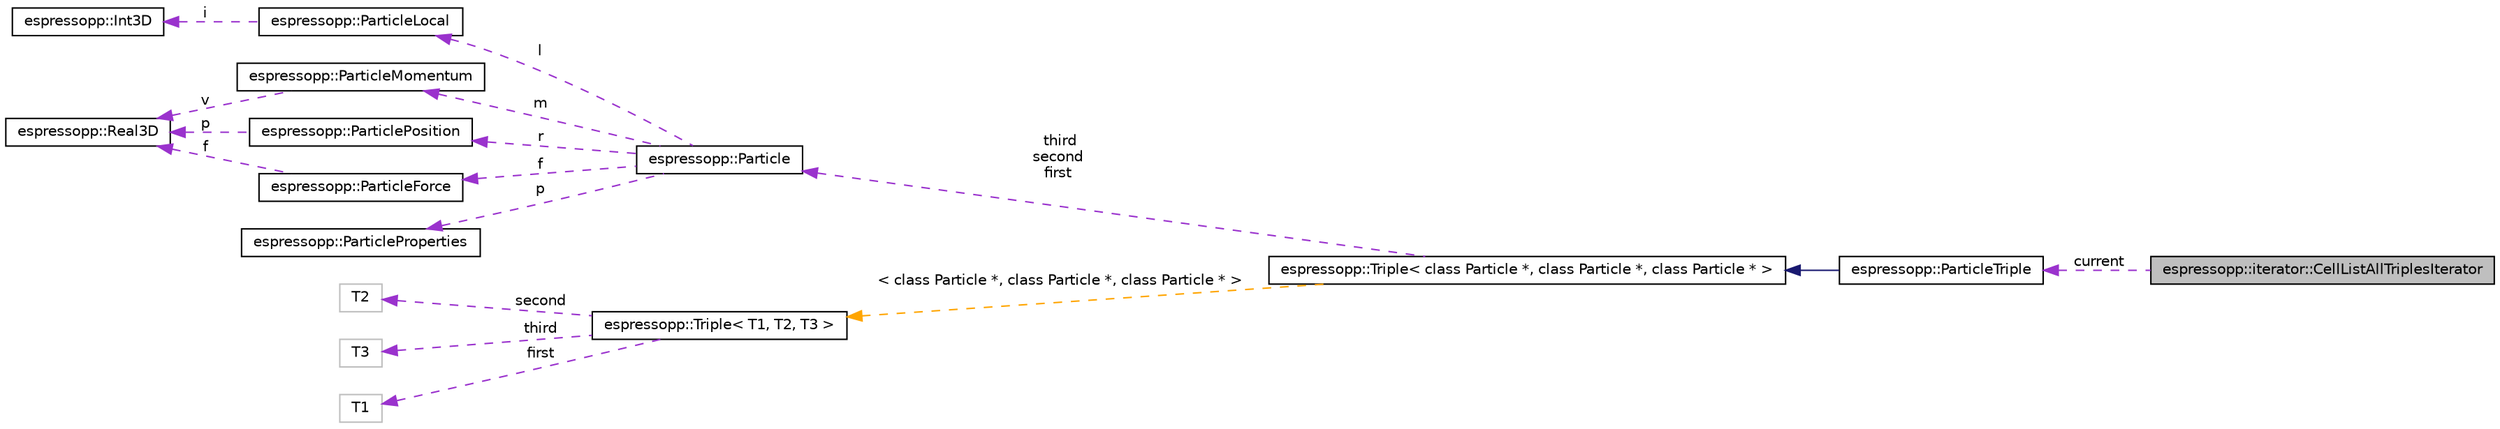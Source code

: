 digraph G
{
  edge [fontname="Helvetica",fontsize="10",labelfontname="Helvetica",labelfontsize="10"];
  node [fontname="Helvetica",fontsize="10",shape=record];
  rankdir="LR";
  Node1 [label="espressopp::iterator::CellListAllTriplesIterator",height=0.2,width=0.4,color="black", fillcolor="grey75", style="filled" fontcolor="black"];
  Node2 -> Node1 [dir="back",color="darkorchid3",fontsize="10",style="dashed",label=" current" ,fontname="Helvetica"];
  Node2 [label="espressopp::ParticleTriple",height=0.2,width=0.4,color="black", fillcolor="white", style="filled",URL="$classespressopp_1_1ParticleTriple.html"];
  Node3 -> Node2 [dir="back",color="midnightblue",fontsize="10",style="solid",fontname="Helvetica"];
  Node3 [label="espressopp::Triple\< class Particle *, class Particle *, class Particle * \>",height=0.2,width=0.4,color="black", fillcolor="white", style="filled",URL="$structespressopp_1_1Triple.html"];
  Node4 -> Node3 [dir="back",color="darkorchid3",fontsize="10",style="dashed",label=" third\nsecond\nfirst" ,fontname="Helvetica"];
  Node4 [label="espressopp::Particle",height=0.2,width=0.4,color="black", fillcolor="white", style="filled",URL="$structespressopp_1_1Particle.html"];
  Node5 -> Node4 [dir="back",color="darkorchid3",fontsize="10",style="dashed",label=" l" ,fontname="Helvetica"];
  Node5 [label="espressopp::ParticleLocal",height=0.2,width=0.4,color="black", fillcolor="white", style="filled",URL="$structespressopp_1_1ParticleLocal.html"];
  Node6 -> Node5 [dir="back",color="darkorchid3",fontsize="10",style="dashed",label=" i" ,fontname="Helvetica"];
  Node6 [label="espressopp::Int3D",height=0.2,width=0.4,color="black", fillcolor="white", style="filled",URL="$classespressopp_1_1Int3D.html"];
  Node7 -> Node4 [dir="back",color="darkorchid3",fontsize="10",style="dashed",label=" m" ,fontname="Helvetica"];
  Node7 [label="espressopp::ParticleMomentum",height=0.2,width=0.4,color="black", fillcolor="white", style="filled",URL="$structespressopp_1_1ParticleMomentum.html",tooltip="momentum-like properties"];
  Node8 -> Node7 [dir="back",color="darkorchid3",fontsize="10",style="dashed",label=" v" ,fontname="Helvetica"];
  Node8 [label="espressopp::Real3D",height=0.2,width=0.4,color="black", fillcolor="white", style="filled",URL="$classespressopp_1_1Real3D.html"];
  Node9 -> Node4 [dir="back",color="darkorchid3",fontsize="10",style="dashed",label=" p" ,fontname="Helvetica"];
  Node9 [label="espressopp::ParticleProperties",height=0.2,width=0.4,color="black", fillcolor="white", style="filled",URL="$structespressopp_1_1ParticleProperties.html"];
  Node10 -> Node4 [dir="back",color="darkorchid3",fontsize="10",style="dashed",label=" r" ,fontname="Helvetica"];
  Node10 [label="espressopp::ParticlePosition",height=0.2,width=0.4,color="black", fillcolor="white", style="filled",URL="$structespressopp_1_1ParticlePosition.html",tooltip="position-like properties"];
  Node8 -> Node10 [dir="back",color="darkorchid3",fontsize="10",style="dashed",label=" p" ,fontname="Helvetica"];
  Node11 -> Node4 [dir="back",color="darkorchid3",fontsize="10",style="dashed",label=" f" ,fontname="Helvetica"];
  Node11 [label="espressopp::ParticleForce",height=0.2,width=0.4,color="black", fillcolor="white", style="filled",URL="$structespressopp_1_1ParticleForce.html",tooltip="force-like properties"];
  Node8 -> Node11 [dir="back",color="darkorchid3",fontsize="10",style="dashed",label=" f" ,fontname="Helvetica"];
  Node12 -> Node3 [dir="back",color="orange",fontsize="10",style="dashed",label=" \< class Particle *, class Particle *, class Particle * \>" ,fontname="Helvetica"];
  Node12 [label="espressopp::Triple\< T1, T2, T3 \>",height=0.2,width=0.4,color="black", fillcolor="white", style="filled",URL="$structespressopp_1_1Triple.html"];
  Node13 -> Node12 [dir="back",color="darkorchid3",fontsize="10",style="dashed",label=" second" ,fontname="Helvetica"];
  Node13 [label="T2",height=0.2,width=0.4,color="grey75", fillcolor="white", style="filled"];
  Node14 -> Node12 [dir="back",color="darkorchid3",fontsize="10",style="dashed",label=" third" ,fontname="Helvetica"];
  Node14 [label="T3",height=0.2,width=0.4,color="grey75", fillcolor="white", style="filled"];
  Node15 -> Node12 [dir="back",color="darkorchid3",fontsize="10",style="dashed",label=" first" ,fontname="Helvetica"];
  Node15 [label="T1",height=0.2,width=0.4,color="grey75", fillcolor="white", style="filled"];
}
